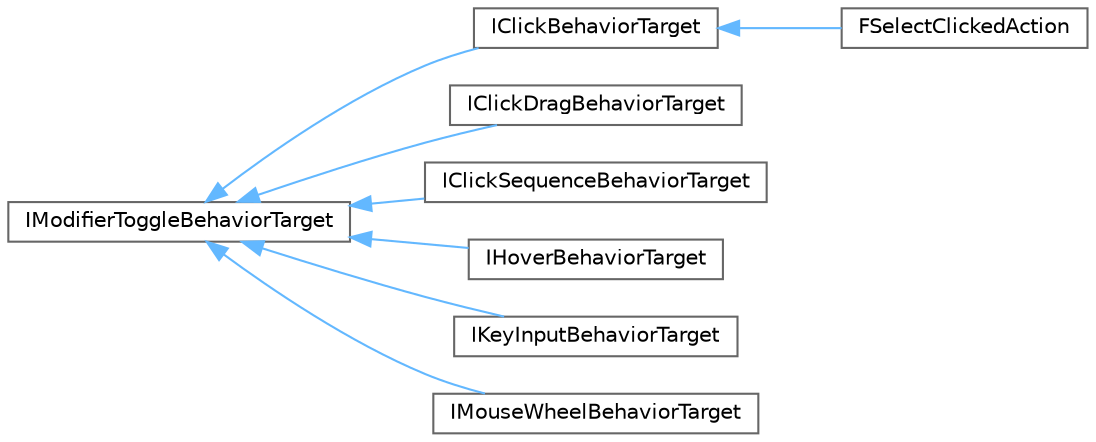 digraph "Graphical Class Hierarchy"
{
 // INTERACTIVE_SVG=YES
 // LATEX_PDF_SIZE
  bgcolor="transparent";
  edge [fontname=Helvetica,fontsize=10,labelfontname=Helvetica,labelfontsize=10];
  node [fontname=Helvetica,fontsize=10,shape=box,height=0.2,width=0.4];
  rankdir="LR";
  Node0 [id="Node000000",label="IModifierToggleBehaviorTarget",height=0.2,width=0.4,color="grey40", fillcolor="white", style="filled",URL="$d8/d68/classIModifierToggleBehaviorTarget.html",tooltip="IModifierToggleBehaviorTarget is an interface that InputBehaviors can use to notify a target about mo..."];
  Node0 -> Node1 [id="edge5490_Node000000_Node000001",dir="back",color="steelblue1",style="solid",tooltip=" "];
  Node1 [id="Node000001",label="IClickBehaviorTarget",height=0.2,width=0.4,color="grey40", fillcolor="white", style="filled",URL="$dc/d3f/classIClickBehaviorTarget.html",tooltip="Functions required to apply standard \"Click\" state machines to a target object."];
  Node1 -> Node2 [id="edge5491_Node000001_Node000002",dir="back",color="steelblue1",style="solid",tooltip=" "];
  Node2 [id="Node000002",label="FSelectClickedAction",height=0.2,width=0.4,color="grey40", fillcolor="white", style="filled",URL="$db/dbc/classFSelectClickedAction.html",tooltip="BehaviorTarget to do world raycast selection from a click Currently used to click-select reference pl..."];
  Node0 -> Node3 [id="edge5492_Node000000_Node000003",dir="back",color="steelblue1",style="solid",tooltip=" "];
  Node3 [id="Node000003",label="IClickDragBehaviorTarget",height=0.2,width=0.4,color="grey40", fillcolor="white", style="filled",URL="$da/d6c/classIClickDragBehaviorTarget.html",tooltip="Functions required to apply standard \"Click-Drag\" state machines to a target object."];
  Node0 -> Node4 [id="edge5493_Node000000_Node000004",dir="back",color="steelblue1",style="solid",tooltip=" "];
  Node4 [id="Node000004",label="IClickSequenceBehaviorTarget",height=0.2,width=0.4,color="grey40", fillcolor="white", style="filled",URL="$dd/d22/classIClickSequenceBehaviorTarget.html",tooltip="Target interface used by InputBehaviors that want to implement a multi-click sequence (eg such as dra..."];
  Node0 -> Node5 [id="edge5494_Node000000_Node000005",dir="back",color="steelblue1",style="solid",tooltip=" "];
  Node5 [id="Node000005",label="IHoverBehaviorTarget",height=0.2,width=0.4,color="grey40", fillcolor="white", style="filled",URL="$db/d93/classIHoverBehaviorTarget.html",tooltip="IHoverBehaviorTarget allows Behaviors to notify Tools/etc about device event data in a generic way,..."];
  Node0 -> Node6 [id="edge5495_Node000000_Node000006",dir="back",color="steelblue1",style="solid",tooltip=" "];
  Node6 [id="Node000006",label="IKeyInputBehaviorTarget",height=0.2,width=0.4,color="grey40", fillcolor="white", style="filled",URL="$d3/d8d/classIKeyInputBehaviorTarget.html",tooltip="IKeyInputBehaviorTarget is an interface that InputBehaviors can use to notify a target about keyboard..."];
  Node0 -> Node7 [id="edge5496_Node000000_Node000007",dir="back",color="steelblue1",style="solid",tooltip=" "];
  Node7 [id="Node000007",label="IMouseWheelBehaviorTarget",height=0.2,width=0.4,color="grey40", fillcolor="white", style="filled",URL="$d1/de1/classIMouseWheelBehaviorTarget.html",tooltip="Functions required to apply mouse wheel behavior."];
}
